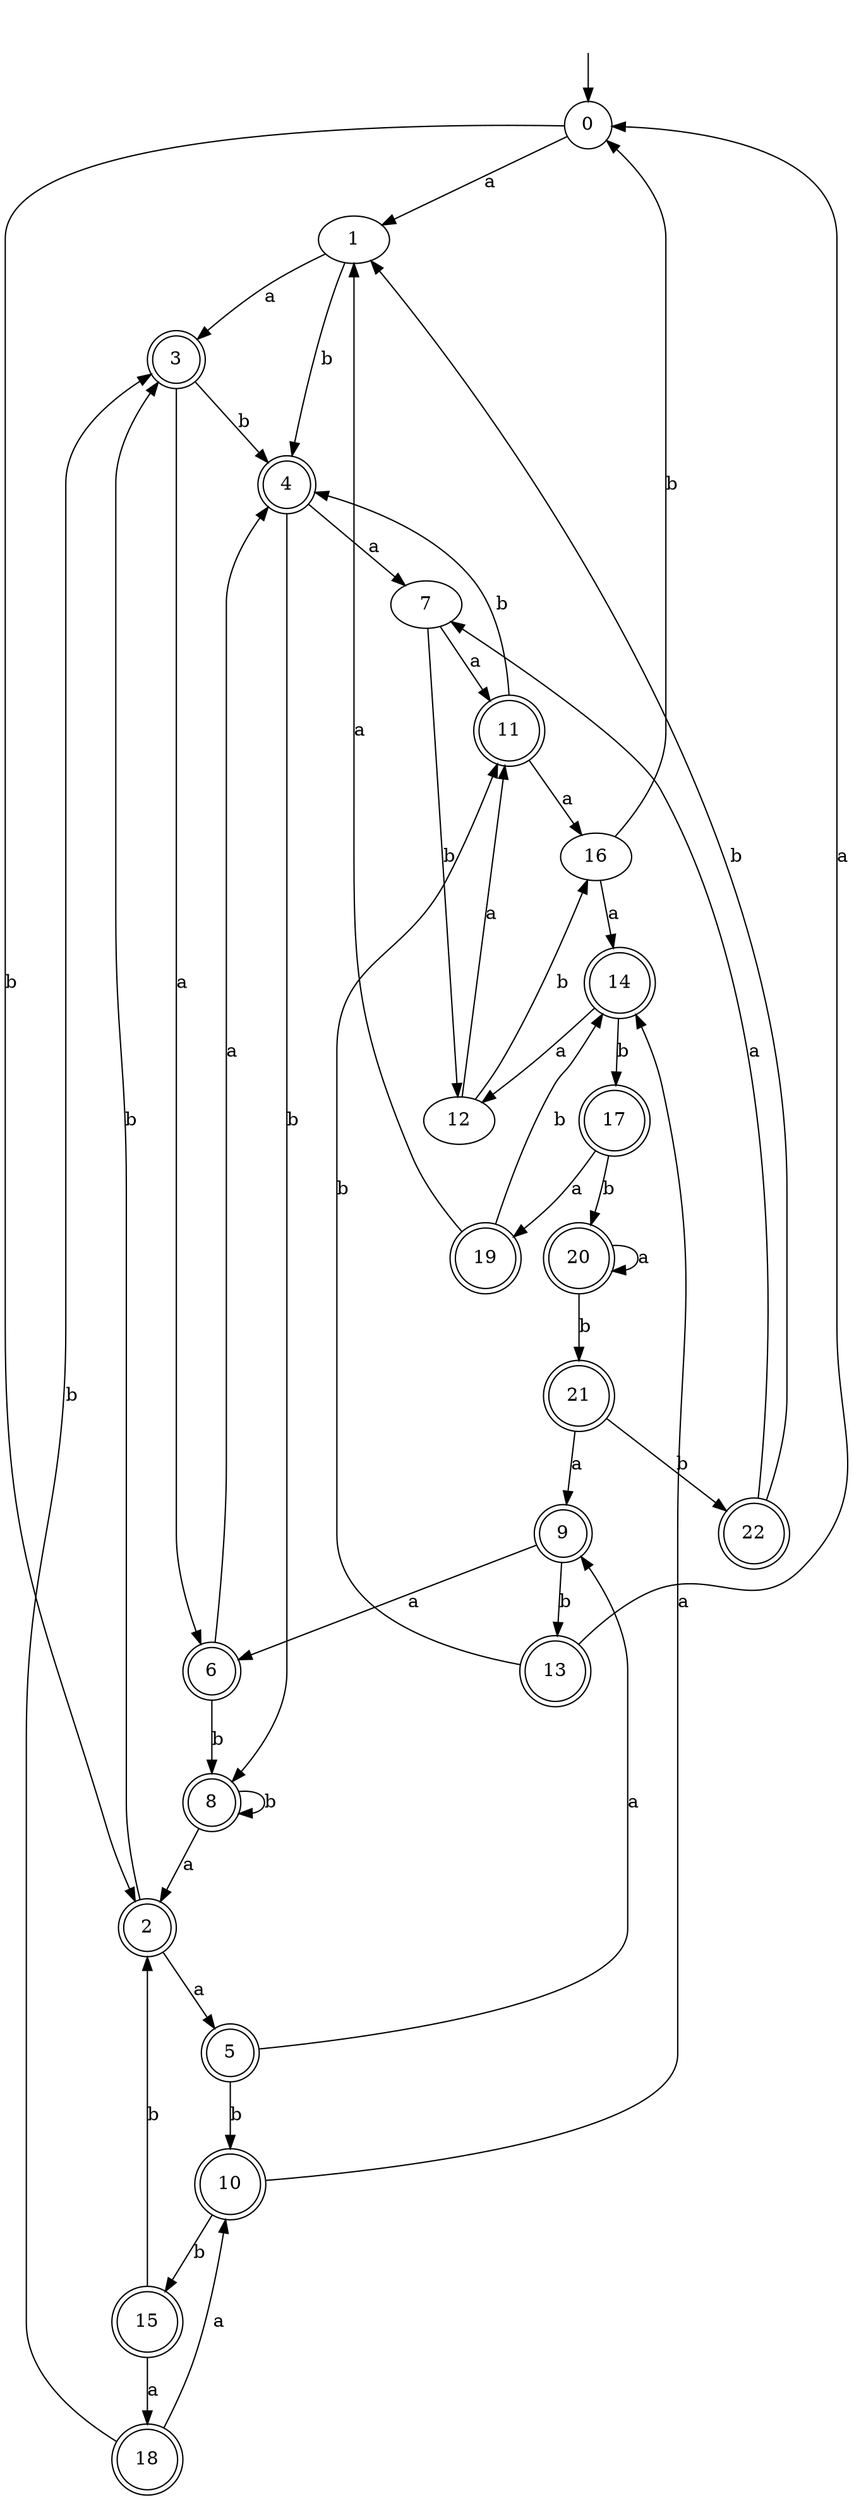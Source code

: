 digraph RandomDFA {
  __start0 [label="", shape=none];
  __start0 -> 0 [label=""];
  0 [shape=circle]
  0 -> 1 [label="a"]
  0 -> 2 [label="b"]
  1
  1 -> 3 [label="a"]
  1 -> 4 [label="b"]
  2 [shape=doublecircle]
  2 -> 5 [label="a"]
  2 -> 3 [label="b"]
  3 [shape=doublecircle]
  3 -> 6 [label="a"]
  3 -> 4 [label="b"]
  4 [shape=doublecircle]
  4 -> 7 [label="a"]
  4 -> 8 [label="b"]
  5 [shape=doublecircle]
  5 -> 9 [label="a"]
  5 -> 10 [label="b"]
  6 [shape=doublecircle]
  6 -> 4 [label="a"]
  6 -> 8 [label="b"]
  7
  7 -> 11 [label="a"]
  7 -> 12 [label="b"]
  8 [shape=doublecircle]
  8 -> 2 [label="a"]
  8 -> 8 [label="b"]
  9 [shape=doublecircle]
  9 -> 6 [label="a"]
  9 -> 13 [label="b"]
  10 [shape=doublecircle]
  10 -> 14 [label="a"]
  10 -> 15 [label="b"]
  11 [shape=doublecircle]
  11 -> 16 [label="a"]
  11 -> 4 [label="b"]
  12
  12 -> 11 [label="a"]
  12 -> 16 [label="b"]
  13 [shape=doublecircle]
  13 -> 0 [label="a"]
  13 -> 11 [label="b"]
  14 [shape=doublecircle]
  14 -> 12 [label="a"]
  14 -> 17 [label="b"]
  15 [shape=doublecircle]
  15 -> 18 [label="a"]
  15 -> 2 [label="b"]
  16
  16 -> 14 [label="a"]
  16 -> 0 [label="b"]
  17 [shape=doublecircle]
  17 -> 19 [label="a"]
  17 -> 20 [label="b"]
  18 [shape=doublecircle]
  18 -> 10 [label="a"]
  18 -> 3 [label="b"]
  19 [shape=doublecircle]
  19 -> 1 [label="a"]
  19 -> 14 [label="b"]
  20 [shape=doublecircle]
  20 -> 20 [label="a"]
  20 -> 21 [label="b"]
  21 [shape=doublecircle]
  21 -> 9 [label="a"]
  21 -> 22 [label="b"]
  22 [shape=doublecircle]
  22 -> 7 [label="a"]
  22 -> 1 [label="b"]
}
